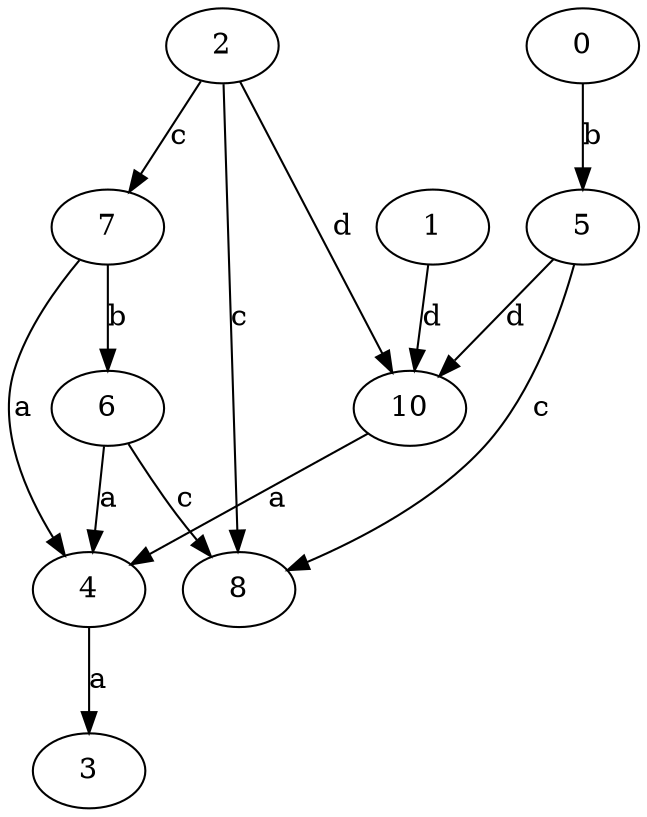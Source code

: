 strict digraph  {
2;
3;
4;
5;
6;
0;
7;
1;
8;
10;
2 -> 7  [label=c];
2 -> 8  [label=c];
2 -> 10  [label=d];
4 -> 3  [label=a];
5 -> 8  [label=c];
5 -> 10  [label=d];
6 -> 4  [label=a];
6 -> 8  [label=c];
0 -> 5  [label=b];
7 -> 4  [label=a];
7 -> 6  [label=b];
1 -> 10  [label=d];
10 -> 4  [label=a];
}
